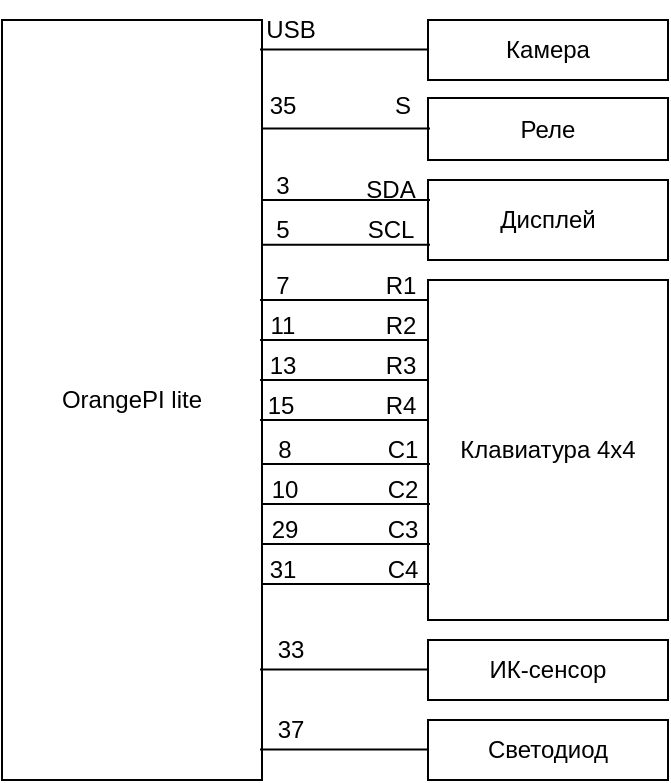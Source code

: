 <mxfile version="27.2.0">
  <diagram name="Страница — 1" id="hwBGTn8wcQyqBzHYpojA">
    <mxGraphModel dx="815" dy="479" grid="0" gridSize="10" guides="1" tooltips="1" connect="1" arrows="1" fold="1" page="1" pageScale="1" pageWidth="827" pageHeight="1169" math="0" shadow="0">
      <root>
        <mxCell id="0" />
        <mxCell id="1" parent="0" />
        <mxCell id="m2by0dEB0B5KsFx5KHim-1" value="OrangePI lite" style="rounded=0;whiteSpace=wrap;html=1;" vertex="1" parent="1">
          <mxGeometry x="200" y="140" width="130" height="380" as="geometry" />
        </mxCell>
        <mxCell id="m2by0dEB0B5KsFx5KHim-2" value="Камера" style="rounded=0;whiteSpace=wrap;html=1;" vertex="1" parent="1">
          <mxGeometry x="413" y="140" width="120" height="30" as="geometry" />
        </mxCell>
        <mxCell id="m2by0dEB0B5KsFx5KHim-3" value="Реле" style="rounded=0;whiteSpace=wrap;html=1;" vertex="1" parent="1">
          <mxGeometry x="413" y="179" width="120" height="31" as="geometry" />
        </mxCell>
        <mxCell id="m2by0dEB0B5KsFx5KHim-4" value="Клавиатура 4х4" style="rounded=0;whiteSpace=wrap;html=1;" vertex="1" parent="1">
          <mxGeometry x="413" y="270" width="120" height="170" as="geometry" />
        </mxCell>
        <mxCell id="m2by0dEB0B5KsFx5KHim-5" value="ИК-сенсор" style="rounded=0;whiteSpace=wrap;html=1;" vertex="1" parent="1">
          <mxGeometry x="413" y="450" width="120" height="30" as="geometry" />
        </mxCell>
        <mxCell id="m2by0dEB0B5KsFx5KHim-6" value="Дисплей" style="rounded=0;whiteSpace=wrap;html=1;" vertex="1" parent="1">
          <mxGeometry x="413" y="220" width="120" height="40" as="geometry" />
        </mxCell>
        <mxCell id="m2by0dEB0B5KsFx5KHim-7" value="Светодиод" style="rounded=0;whiteSpace=wrap;html=1;" vertex="1" parent="1">
          <mxGeometry x="413" y="490" width="120" height="30" as="geometry" />
        </mxCell>
        <mxCell id="m2by0dEB0B5KsFx5KHim-10" value="USB" style="text;html=1;align=center;verticalAlign=middle;resizable=0;points=[];autosize=1;strokeColor=none;fillColor=none;" vertex="1" parent="1">
          <mxGeometry x="319" y="130" width="50" height="30" as="geometry" />
        </mxCell>
        <mxCell id="m2by0dEB0B5KsFx5KHim-14" value="35" style="text;html=1;align=center;verticalAlign=middle;resizable=0;points=[];autosize=1;strokeColor=none;fillColor=none;" vertex="1" parent="1">
          <mxGeometry x="320" y="168" width="40" height="30" as="geometry" />
        </mxCell>
        <mxCell id="m2by0dEB0B5KsFx5KHim-15" value="S" style="text;html=1;align=center;verticalAlign=middle;resizable=0;points=[];autosize=1;strokeColor=none;fillColor=none;" vertex="1" parent="1">
          <mxGeometry x="385" y="168" width="30" height="30" as="geometry" />
        </mxCell>
        <mxCell id="m2by0dEB0B5KsFx5KHim-20" value="3" style="text;html=1;align=center;verticalAlign=middle;resizable=0;points=[];autosize=1;strokeColor=none;fillColor=none;" vertex="1" parent="1">
          <mxGeometry x="325" y="208" width="30" height="30" as="geometry" />
        </mxCell>
        <mxCell id="m2by0dEB0B5KsFx5KHim-21" value="5" style="text;html=1;align=center;verticalAlign=middle;resizable=0;points=[];autosize=1;strokeColor=none;fillColor=none;" vertex="1" parent="1">
          <mxGeometry x="325" y="230" width="30" height="30" as="geometry" />
        </mxCell>
        <mxCell id="m2by0dEB0B5KsFx5KHim-22" value="SCL" style="text;html=1;align=center;verticalAlign=middle;resizable=0;points=[];autosize=1;strokeColor=none;fillColor=none;" vertex="1" parent="1">
          <mxGeometry x="369" y="230" width="50" height="30" as="geometry" />
        </mxCell>
        <mxCell id="m2by0dEB0B5KsFx5KHim-23" value="SDA" style="text;html=1;align=center;verticalAlign=middle;resizable=0;points=[];autosize=1;strokeColor=none;fillColor=none;" vertex="1" parent="1">
          <mxGeometry x="369" y="210" width="50" height="30" as="geometry" />
        </mxCell>
        <mxCell id="m2by0dEB0B5KsFx5KHim-27" value="" style="endArrow=none;html=1;rounded=0;exitX=-0.001;exitY=0.118;exitDx=0;exitDy=0;exitPerimeter=0;entryX=0.995;entryY=0.306;entryDx=0;entryDy=0;entryPerimeter=0;endFill=0;" edge="1" parent="1">
          <mxGeometry width="50" height="50" relative="1" as="geometry">
            <mxPoint x="413" y="300" as="sourcePoint" />
            <mxPoint x="329" y="300" as="targetPoint" />
          </mxGeometry>
        </mxCell>
        <mxCell id="m2by0dEB0B5KsFx5KHim-28" value="" style="endArrow=none;html=1;rounded=0;exitX=-0.001;exitY=0.118;exitDx=0;exitDy=0;exitPerimeter=0;entryX=0.995;entryY=0.306;entryDx=0;entryDy=0;entryPerimeter=0;endFill=0;" edge="1" parent="1">
          <mxGeometry width="50" height="50" relative="1" as="geometry">
            <mxPoint x="413" y="320" as="sourcePoint" />
            <mxPoint x="329" y="320" as="targetPoint" />
          </mxGeometry>
        </mxCell>
        <mxCell id="m2by0dEB0B5KsFx5KHim-29" value="" style="endArrow=none;html=1;rounded=0;exitX=-0.001;exitY=0.118;exitDx=0;exitDy=0;exitPerimeter=0;entryX=0.995;entryY=0.306;entryDx=0;entryDy=0;entryPerimeter=0;endFill=0;" edge="1" parent="1">
          <mxGeometry width="50" height="50" relative="1" as="geometry">
            <mxPoint x="413" y="340" as="sourcePoint" />
            <mxPoint x="329" y="340" as="targetPoint" />
          </mxGeometry>
        </mxCell>
        <mxCell id="m2by0dEB0B5KsFx5KHim-31" value="" style="endArrow=none;html=1;rounded=0;exitX=-0.001;exitY=0.118;exitDx=0;exitDy=0;exitPerimeter=0;entryX=0.995;entryY=0.306;entryDx=0;entryDy=0;entryPerimeter=0;endFill=0;" edge="1" parent="1">
          <mxGeometry width="50" height="50" relative="1" as="geometry">
            <mxPoint x="413" y="280" as="sourcePoint" />
            <mxPoint x="329" y="280" as="targetPoint" />
          </mxGeometry>
        </mxCell>
        <mxCell id="m2by0dEB0B5KsFx5KHim-35" value="7" style="text;html=1;align=center;verticalAlign=middle;resizable=0;points=[];autosize=1;strokeColor=none;fillColor=none;" vertex="1" parent="1">
          <mxGeometry x="325" y="258" width="30" height="30" as="geometry" />
        </mxCell>
        <mxCell id="m2by0dEB0B5KsFx5KHim-36" value="11" style="text;html=1;align=center;verticalAlign=middle;resizable=0;points=[];autosize=1;strokeColor=none;fillColor=none;" vertex="1" parent="1">
          <mxGeometry x="320" y="278" width="40" height="30" as="geometry" />
        </mxCell>
        <mxCell id="m2by0dEB0B5KsFx5KHim-37" value="13" style="text;html=1;align=center;verticalAlign=middle;resizable=0;points=[];autosize=1;strokeColor=none;fillColor=none;" vertex="1" parent="1">
          <mxGeometry x="320" y="298" width="40" height="30" as="geometry" />
        </mxCell>
        <mxCell id="m2by0dEB0B5KsFx5KHim-38" value="15" style="text;html=1;align=center;verticalAlign=middle;resizable=0;points=[];autosize=1;strokeColor=none;fillColor=none;" vertex="1" parent="1">
          <mxGeometry x="319" y="318" width="40" height="30" as="geometry" />
        </mxCell>
        <mxCell id="m2by0dEB0B5KsFx5KHim-39" value="R1" style="text;html=1;align=center;verticalAlign=middle;resizable=0;points=[];autosize=1;strokeColor=none;fillColor=none;" vertex="1" parent="1">
          <mxGeometry x="379" y="258" width="40" height="30" as="geometry" />
        </mxCell>
        <mxCell id="m2by0dEB0B5KsFx5KHim-40" value="R2" style="text;html=1;align=center;verticalAlign=middle;resizable=0;points=[];autosize=1;strokeColor=none;fillColor=none;" vertex="1" parent="1">
          <mxGeometry x="379" y="278" width="40" height="30" as="geometry" />
        </mxCell>
        <mxCell id="m2by0dEB0B5KsFx5KHim-41" value="R3" style="text;html=1;align=center;verticalAlign=middle;resizable=0;points=[];autosize=1;strokeColor=none;fillColor=none;" vertex="1" parent="1">
          <mxGeometry x="379" y="298" width="40" height="30" as="geometry" />
        </mxCell>
        <mxCell id="m2by0dEB0B5KsFx5KHim-42" value="R4" style="text;html=1;align=center;verticalAlign=middle;resizable=0;points=[];autosize=1;strokeColor=none;fillColor=none;" vertex="1" parent="1">
          <mxGeometry x="379" y="318" width="40" height="30" as="geometry" />
        </mxCell>
        <mxCell id="m2by0dEB0B5KsFx5KHim-43" value="" style="endArrow=none;html=1;rounded=0;exitX=-0.001;exitY=0.118;exitDx=0;exitDy=0;exitPerimeter=0;entryX=0.995;entryY=0.306;entryDx=0;entryDy=0;entryPerimeter=0;endFill=0;" edge="1" parent="1">
          <mxGeometry width="50" height="50" relative="1" as="geometry">
            <mxPoint x="414" y="382" as="sourcePoint" />
            <mxPoint x="330" y="382" as="targetPoint" />
          </mxGeometry>
        </mxCell>
        <mxCell id="m2by0dEB0B5KsFx5KHim-44" value="" style="endArrow=none;html=1;rounded=0;exitX=-0.001;exitY=0.118;exitDx=0;exitDy=0;exitPerimeter=0;entryX=0.995;entryY=0.306;entryDx=0;entryDy=0;entryPerimeter=0;endFill=0;" edge="1" parent="1">
          <mxGeometry width="50" height="50" relative="1" as="geometry">
            <mxPoint x="414" y="402" as="sourcePoint" />
            <mxPoint x="330" y="402" as="targetPoint" />
          </mxGeometry>
        </mxCell>
        <mxCell id="m2by0dEB0B5KsFx5KHim-45" value="" style="endArrow=none;html=1;rounded=0;exitX=-0.001;exitY=0.118;exitDx=0;exitDy=0;exitPerimeter=0;entryX=0.995;entryY=0.306;entryDx=0;entryDy=0;entryPerimeter=0;endFill=0;" edge="1" parent="1">
          <mxGeometry width="50" height="50" relative="1" as="geometry">
            <mxPoint x="414" y="422" as="sourcePoint" />
            <mxPoint x="330" y="422" as="targetPoint" />
          </mxGeometry>
        </mxCell>
        <mxCell id="m2by0dEB0B5KsFx5KHim-46" value="" style="endArrow=none;html=1;rounded=0;exitX=-0.001;exitY=0.118;exitDx=0;exitDy=0;exitPerimeter=0;entryX=0.995;entryY=0.306;entryDx=0;entryDy=0;entryPerimeter=0;endFill=0;" edge="1" parent="1">
          <mxGeometry width="50" height="50" relative="1" as="geometry">
            <mxPoint x="414" y="362" as="sourcePoint" />
            <mxPoint x="330" y="362" as="targetPoint" />
          </mxGeometry>
        </mxCell>
        <mxCell id="m2by0dEB0B5KsFx5KHim-47" value="8" style="text;html=1;align=center;verticalAlign=middle;resizable=0;points=[];autosize=1;strokeColor=none;fillColor=none;" vertex="1" parent="1">
          <mxGeometry x="326" y="340" width="30" height="30" as="geometry" />
        </mxCell>
        <mxCell id="m2by0dEB0B5KsFx5KHim-48" value="10" style="text;html=1;align=center;verticalAlign=middle;resizable=0;points=[];autosize=1;strokeColor=none;fillColor=none;" vertex="1" parent="1">
          <mxGeometry x="321" y="360" width="40" height="30" as="geometry" />
        </mxCell>
        <mxCell id="m2by0dEB0B5KsFx5KHim-49" value="29" style="text;html=1;align=center;verticalAlign=middle;resizable=0;points=[];autosize=1;strokeColor=none;fillColor=none;" vertex="1" parent="1">
          <mxGeometry x="321" y="380" width="40" height="30" as="geometry" />
        </mxCell>
        <mxCell id="m2by0dEB0B5KsFx5KHim-50" value="31" style="text;html=1;align=center;verticalAlign=middle;resizable=0;points=[];autosize=1;strokeColor=none;fillColor=none;" vertex="1" parent="1">
          <mxGeometry x="320" y="400" width="40" height="30" as="geometry" />
        </mxCell>
        <mxCell id="m2by0dEB0B5KsFx5KHim-51" value="C1" style="text;html=1;align=center;verticalAlign=middle;resizable=0;points=[];autosize=1;strokeColor=none;fillColor=none;" vertex="1" parent="1">
          <mxGeometry x="380" y="340" width="40" height="30" as="geometry" />
        </mxCell>
        <mxCell id="m2by0dEB0B5KsFx5KHim-52" value="C2" style="text;html=1;align=center;verticalAlign=middle;resizable=0;points=[];autosize=1;strokeColor=none;fillColor=none;" vertex="1" parent="1">
          <mxGeometry x="380" y="360" width="40" height="30" as="geometry" />
        </mxCell>
        <mxCell id="m2by0dEB0B5KsFx5KHim-53" value="C3" style="text;html=1;align=center;verticalAlign=middle;resizable=0;points=[];autosize=1;strokeColor=none;fillColor=none;" vertex="1" parent="1">
          <mxGeometry x="380" y="380" width="40" height="30" as="geometry" />
        </mxCell>
        <mxCell id="m2by0dEB0B5KsFx5KHim-54" value="C4" style="text;html=1;align=center;verticalAlign=middle;resizable=0;points=[];autosize=1;strokeColor=none;fillColor=none;" vertex="1" parent="1">
          <mxGeometry x="380" y="400" width="40" height="30" as="geometry" />
        </mxCell>
        <mxCell id="m2by0dEB0B5KsFx5KHim-55" value="" style="endArrow=none;html=1;rounded=0;exitX=-0.001;exitY=0.118;exitDx=0;exitDy=0;exitPerimeter=0;entryX=0.995;entryY=0.306;entryDx=0;entryDy=0;entryPerimeter=0;endFill=0;" edge="1" parent="1">
          <mxGeometry width="50" height="50" relative="1" as="geometry">
            <mxPoint x="414" y="252.43" as="sourcePoint" />
            <mxPoint x="330" y="252.43" as="targetPoint" />
          </mxGeometry>
        </mxCell>
        <mxCell id="m2by0dEB0B5KsFx5KHim-56" value="" style="endArrow=none;html=1;rounded=0;exitX=-0.001;exitY=0.118;exitDx=0;exitDy=0;exitPerimeter=0;entryX=0.995;entryY=0.306;entryDx=0;entryDy=0;entryPerimeter=0;endFill=0;" edge="1" parent="1">
          <mxGeometry width="50" height="50" relative="1" as="geometry">
            <mxPoint x="414" y="230" as="sourcePoint" />
            <mxPoint x="330" y="230" as="targetPoint" />
          </mxGeometry>
        </mxCell>
        <mxCell id="m2by0dEB0B5KsFx5KHim-57" value="" style="endArrow=none;html=1;rounded=0;exitX=-0.001;exitY=0.118;exitDx=0;exitDy=0;exitPerimeter=0;entryX=0.995;entryY=0.306;entryDx=0;entryDy=0;entryPerimeter=0;endFill=0;" edge="1" parent="1">
          <mxGeometry width="50" height="50" relative="1" as="geometry">
            <mxPoint x="414" y="194.21" as="sourcePoint" />
            <mxPoint x="330" y="194.21" as="targetPoint" />
          </mxGeometry>
        </mxCell>
        <mxCell id="m2by0dEB0B5KsFx5KHim-59" value="" style="endArrow=none;html=1;rounded=0;exitX=-0.001;exitY=0.118;exitDx=0;exitDy=0;exitPerimeter=0;entryX=0.995;entryY=0.306;entryDx=0;entryDy=0;entryPerimeter=0;endFill=0;" edge="1" parent="1">
          <mxGeometry width="50" height="50" relative="1" as="geometry">
            <mxPoint x="413" y="154.71" as="sourcePoint" />
            <mxPoint x="329" y="154.71" as="targetPoint" />
          </mxGeometry>
        </mxCell>
        <mxCell id="m2by0dEB0B5KsFx5KHim-60" value="" style="endArrow=none;html=1;rounded=0;exitX=-0.001;exitY=0.118;exitDx=0;exitDy=0;exitPerimeter=0;entryX=0.995;entryY=0.306;entryDx=0;entryDy=0;entryPerimeter=0;endFill=0;" edge="1" parent="1">
          <mxGeometry width="50" height="50" relative="1" as="geometry">
            <mxPoint x="413" y="464.71" as="sourcePoint" />
            <mxPoint x="329" y="464.71" as="targetPoint" />
          </mxGeometry>
        </mxCell>
        <mxCell id="m2by0dEB0B5KsFx5KHim-61" value="" style="endArrow=none;html=1;rounded=0;exitX=-0.001;exitY=0.118;exitDx=0;exitDy=0;exitPerimeter=0;entryX=0.995;entryY=0.306;entryDx=0;entryDy=0;entryPerimeter=0;endFill=0;" edge="1" parent="1">
          <mxGeometry width="50" height="50" relative="1" as="geometry">
            <mxPoint x="413" y="504.71" as="sourcePoint" />
            <mxPoint x="329" y="504.71" as="targetPoint" />
          </mxGeometry>
        </mxCell>
        <mxCell id="m2by0dEB0B5KsFx5KHim-62" value="33" style="text;html=1;align=center;verticalAlign=middle;resizable=0;points=[];autosize=1;strokeColor=none;fillColor=none;" vertex="1" parent="1">
          <mxGeometry x="324" y="440" width="40" height="30" as="geometry" />
        </mxCell>
        <mxCell id="m2by0dEB0B5KsFx5KHim-63" value="37" style="text;html=1;align=center;verticalAlign=middle;resizable=0;points=[];autosize=1;strokeColor=none;fillColor=none;" vertex="1" parent="1">
          <mxGeometry x="324" y="480" width="40" height="30" as="geometry" />
        </mxCell>
      </root>
    </mxGraphModel>
  </diagram>
</mxfile>
